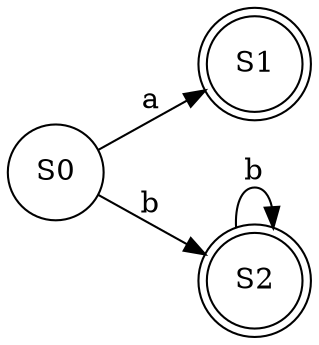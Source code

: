 digraph grafica{
rankdir=LR;
forcelabels= true;
node [shape = circle];
S0 [label = "S0"];
S1 [label = "S1", shape = doublecircle];
S2 [label = "S2", shape = doublecircle];
S0->S1[label="a"]
S0->S2[label="b"]
S2->S2[label="b"]

}
